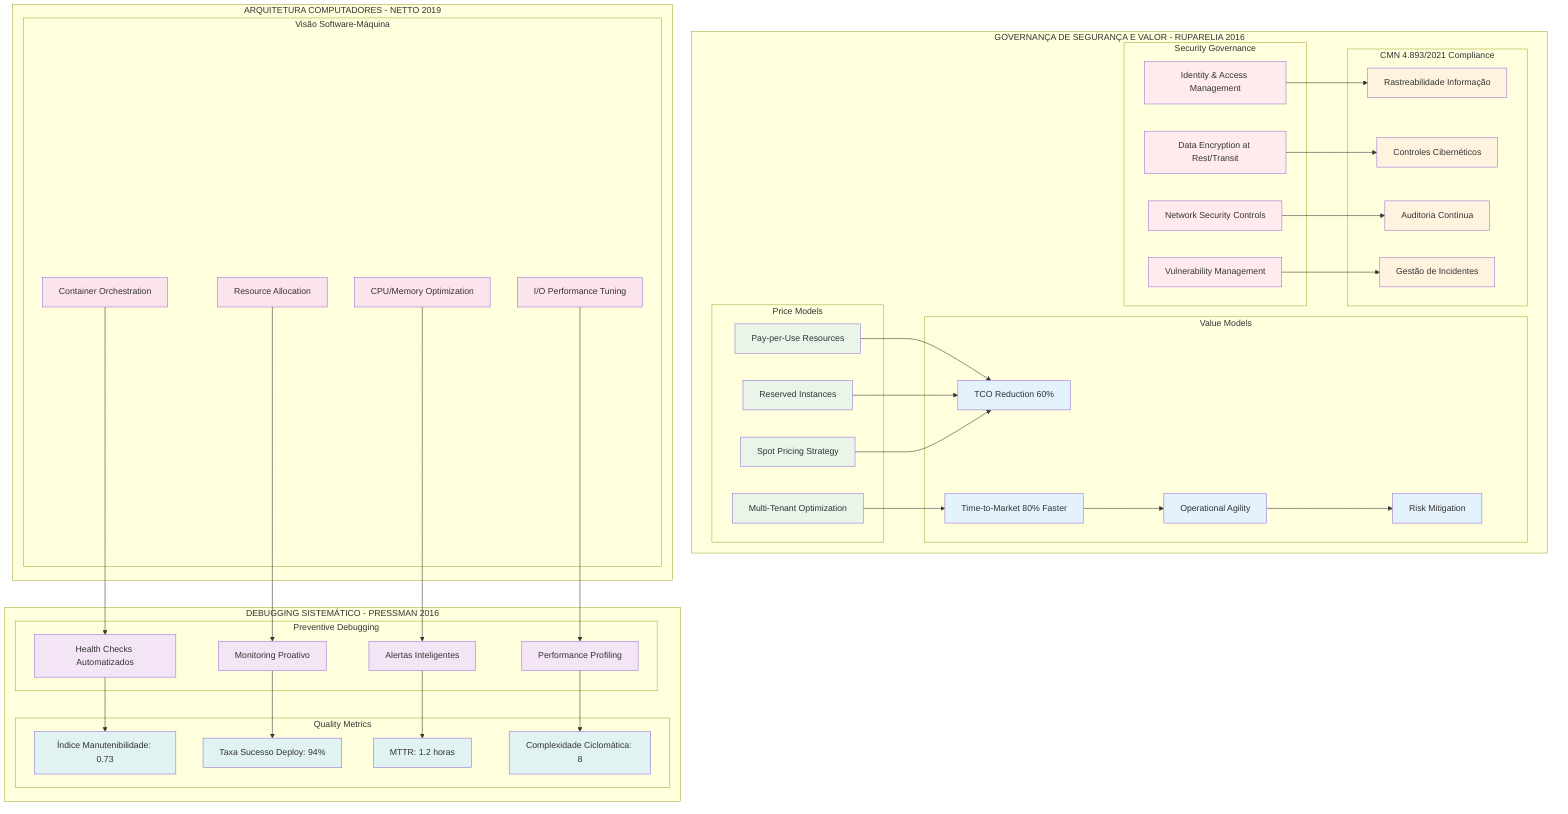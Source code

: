 graph TB
    subgraph "GOVERNANÇA DE SEGURANÇA E VALOR - RUPARELIA 2016"
        subgraph "Security Governance"
            SG1[Identity & Access Management]
            SG2[Data Encryption at Rest/Transit]
            SG3[Network Security Controls]
            SG4[Vulnerability Management]
        end
        
        subgraph "Price Models"
            PM1[Pay-per-Use Resources]
            PM2[Reserved Instances]
            PM3[Spot Pricing Strategy]
            PM4[Multi-Tenant Optimization]
        end
        
        subgraph "Value Models"
            VM1[TCO Reduction 60%]
            VM2[Time-to-Market 80% Faster]
            VM3[Operational Agility]
            VM4[Risk Mitigation]
        end
        
        subgraph "CMN 4.893/2021 Compliance"
            CMN1[Rastreabilidade Informação]
            CMN2[Controles Cibernéticos]
            CMN3[Auditoria Contínua]
            CMN4[Gestão de Incidentes]
        end
    end
    
    subgraph "DEBUGGING SISTEMÁTICO - PRESSMAN 2016"
        subgraph "Preventive Debugging"
            PD1[Health Checks Automatizados]
            PD2[Monitoring Proativo]
            PD3[Alertas Inteligentes]
            PD4[Performance Profiling]
        end
        
        subgraph "Quality Metrics"
            QM1[Índice Manutenibilidade: 0.73]
            QM2[Taxa Sucesso Deploy: 94%]
            QM3[MTTR: 1.2 horas]
            QM4[Complexidade Ciclomática: 8]
        end
    end
    
    subgraph "ARQUITETURA COMPUTADORES - NETTO 2019"
        subgraph "Visão Software-Máquina"
            VSM1[Container Orchestration]
            VSM2[Resource Allocation]
            VSM3[CPU/Memory Optimization]
            VSM4[I/O Performance Tuning]
        end
    end
    
    SG1 --> CMN1
    SG2 --> CMN2
    SG3 --> CMN3
    SG4 --> CMN4
    
    PM1 --> VM1
    PM2 --> VM1
    PM3 --> VM1
    PM4 --> VM2
    
    VM2 --> VM3
    VM3 --> VM4
    
    PD1 --> QM1
    PD2 --> QM2
    PD3 --> QM3
    PD4 --> QM4
    
    VSM1 --> PD1
    VSM2 --> PD2
    VSM3 --> PD3
    VSM4 --> PD4
    
    classDef security fill:#ffebee
    classDef price fill:#e8f5e8
    classDef value fill:#e3f2fd
    classDef compliance fill:#fff3e0
    classDef debugging fill:#f3e5f5
    classDef quality fill:#e0f2f1
    classDef architecture fill:#fce4ec
    
    class SG1,SG2,SG3,SG4 security
    class PM1,PM2,PM3,PM4 price
    class VM1,VM2,VM3,VM4 value
    class CMN1,CMN2,CMN3,CMN4 compliance
    class PD1,PD2,PD3,PD4 debugging
    class QM1,QM2,QM3,QM4 quality
    class VSM1,VSM2,VSM3,VSM4 architecture